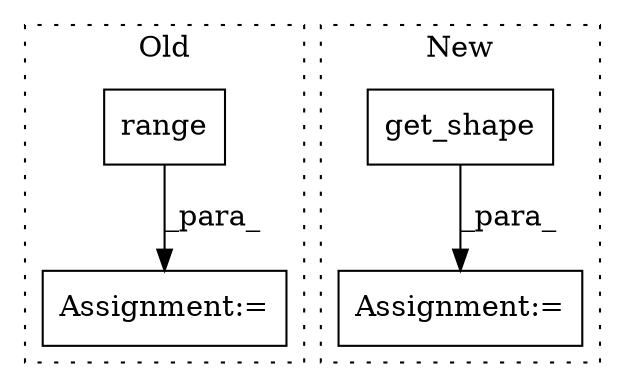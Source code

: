 digraph G {
subgraph cluster0 {
1 [label="range" a="32" s="2154,2179" l="6,1" shape="box"];
4 [label="Assignment:=" a="7" s="2131" l="12" shape="box"];
label = "Old";
style="dotted";
}
subgraph cluster1 {
2 [label="get_shape" a="32" s="3224" l="11" shape="box"];
3 [label="Assignment:=" a="7" s="3063" l="2" shape="box"];
label = "New";
style="dotted";
}
1 -> 4 [label="_para_"];
2 -> 3 [label="_para_"];
}